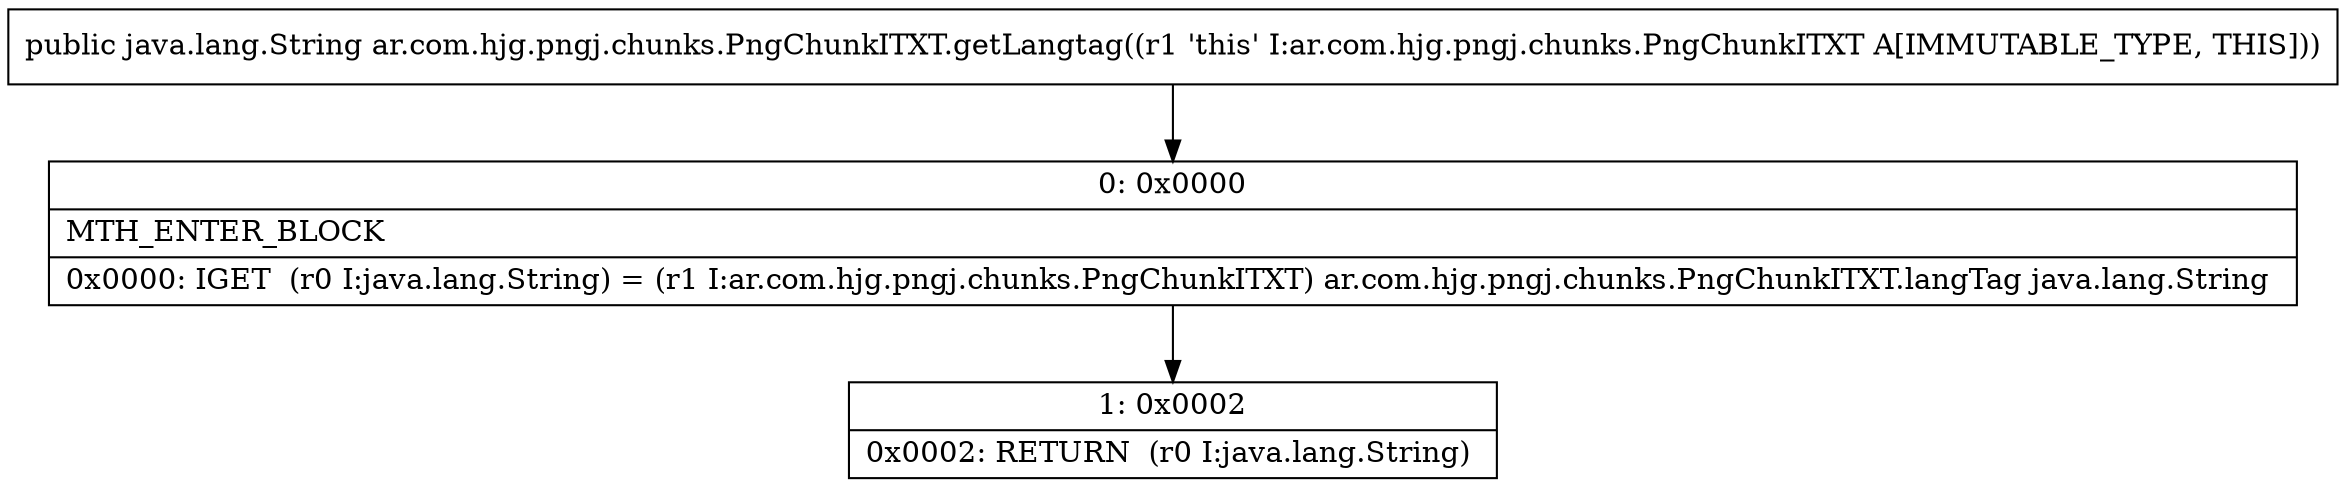 digraph "CFG forar.com.hjg.pngj.chunks.PngChunkITXT.getLangtag()Ljava\/lang\/String;" {
Node_0 [shape=record,label="{0\:\ 0x0000|MTH_ENTER_BLOCK\l|0x0000: IGET  (r0 I:java.lang.String) = (r1 I:ar.com.hjg.pngj.chunks.PngChunkITXT) ar.com.hjg.pngj.chunks.PngChunkITXT.langTag java.lang.String \l}"];
Node_1 [shape=record,label="{1\:\ 0x0002|0x0002: RETURN  (r0 I:java.lang.String) \l}"];
MethodNode[shape=record,label="{public java.lang.String ar.com.hjg.pngj.chunks.PngChunkITXT.getLangtag((r1 'this' I:ar.com.hjg.pngj.chunks.PngChunkITXT A[IMMUTABLE_TYPE, THIS])) }"];
MethodNode -> Node_0;
Node_0 -> Node_1;
}

